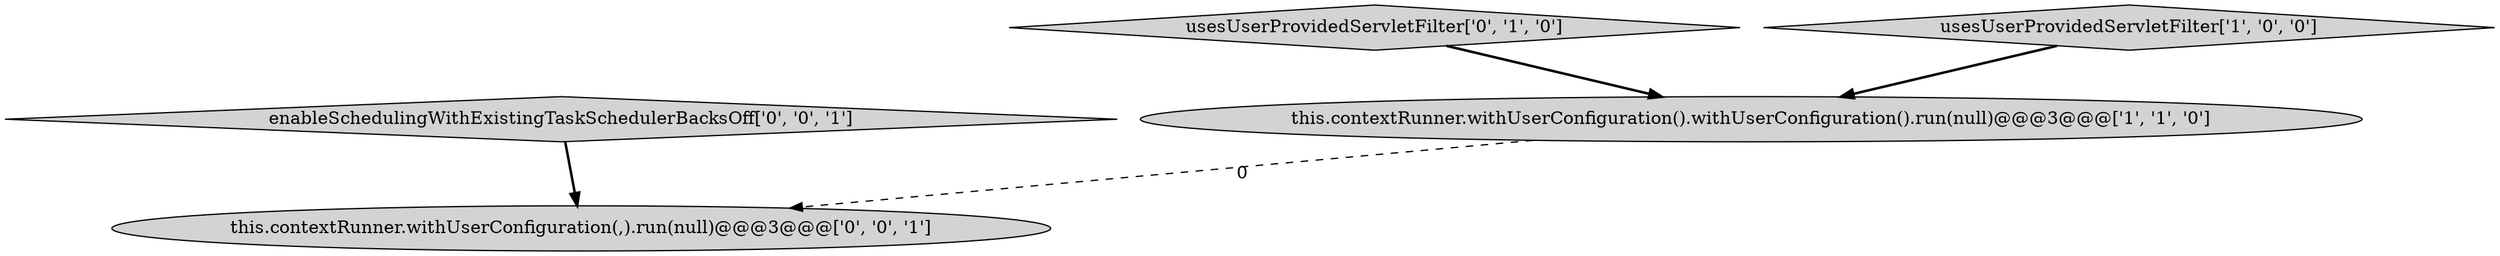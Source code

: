 digraph {
0 [style = filled, label = "this.contextRunner.withUserConfiguration().withUserConfiguration().run(null)@@@3@@@['1', '1', '0']", fillcolor = lightgray, shape = ellipse image = "AAA0AAABBB1BBB"];
4 [style = filled, label = "this.contextRunner.withUserConfiguration(,).run(null)@@@3@@@['0', '0', '1']", fillcolor = lightgray, shape = ellipse image = "AAA0AAABBB3BBB"];
2 [style = filled, label = "usesUserProvidedServletFilter['0', '1', '0']", fillcolor = lightgray, shape = diamond image = "AAA0AAABBB2BBB"];
1 [style = filled, label = "usesUserProvidedServletFilter['1', '0', '0']", fillcolor = lightgray, shape = diamond image = "AAA0AAABBB1BBB"];
3 [style = filled, label = "enableSchedulingWithExistingTaskSchedulerBacksOff['0', '0', '1']", fillcolor = lightgray, shape = diamond image = "AAA0AAABBB3BBB"];
2->0 [style = bold, label=""];
1->0 [style = bold, label=""];
3->4 [style = bold, label=""];
0->4 [style = dashed, label="0"];
}
